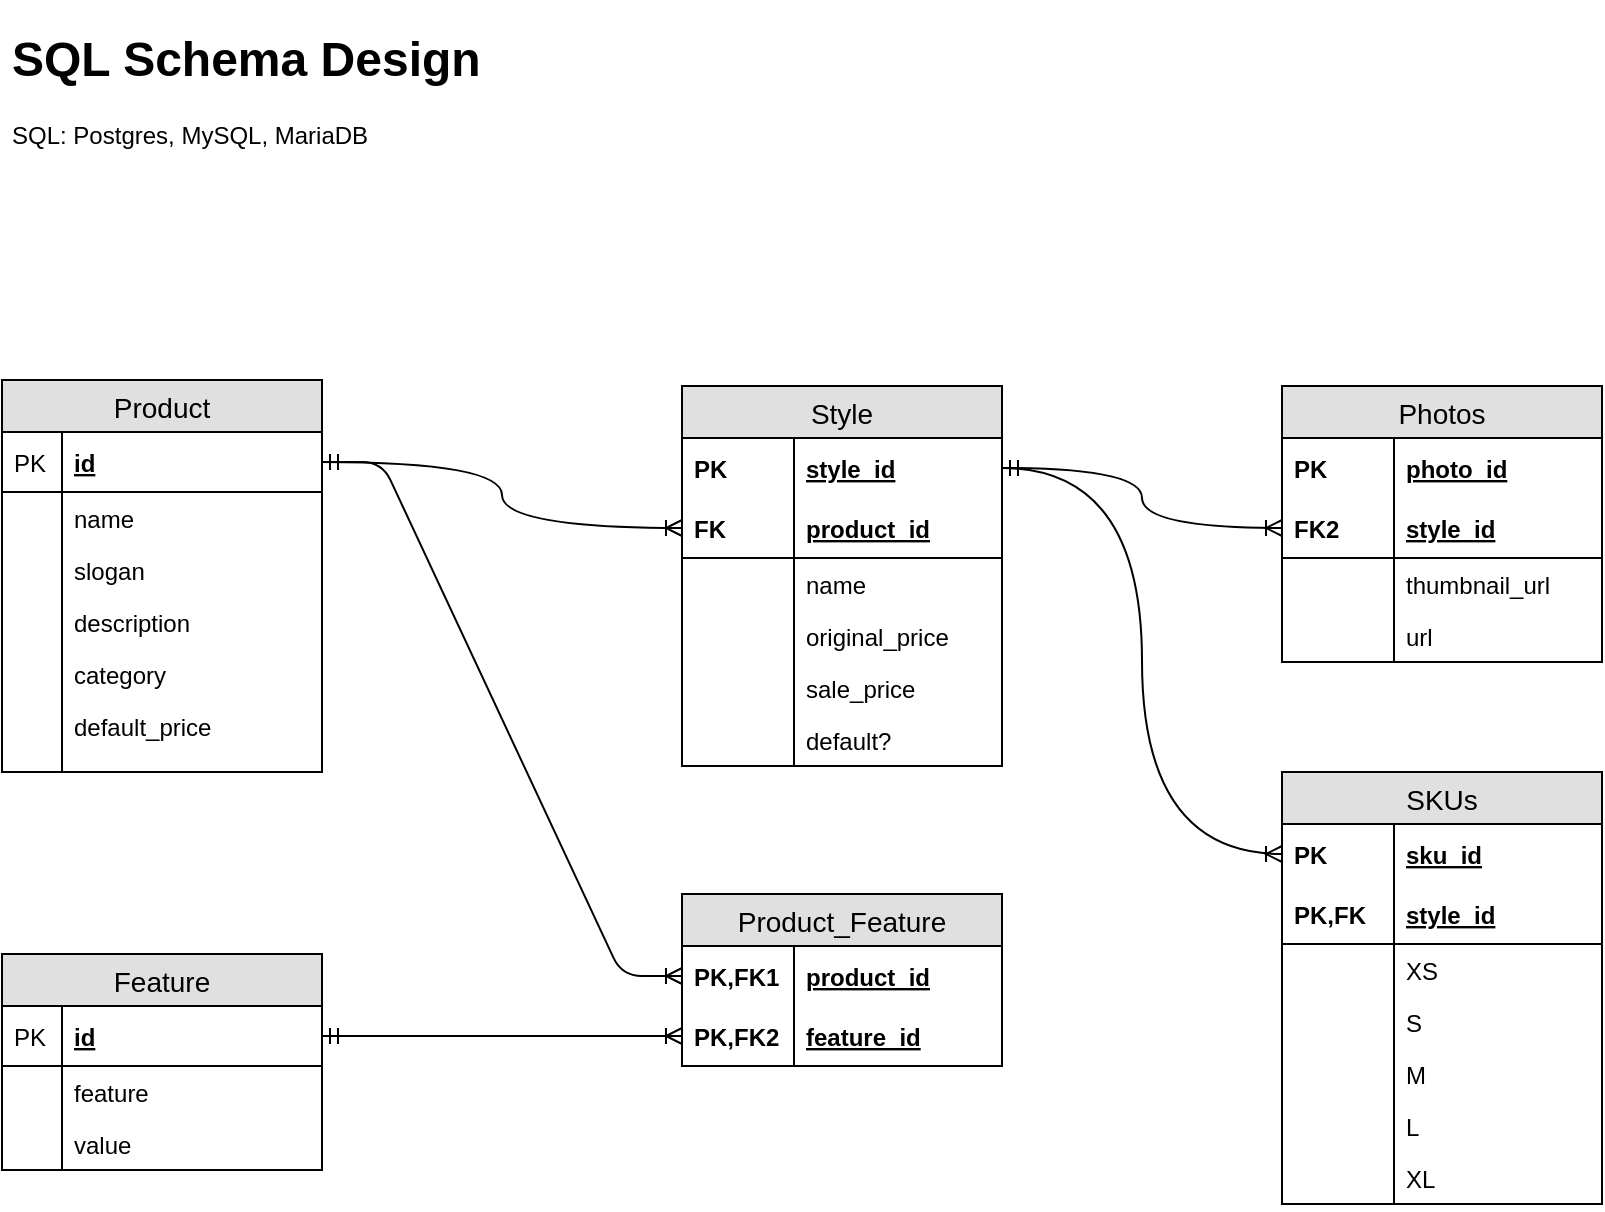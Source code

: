 <mxfile version="11.0.7" type="github"><diagram id="TIVP_XrBIzFT0ges4xfB" name="Page-1"><mxGraphModel dx="946" dy="516" grid="1" gridSize="10" guides="1" tooltips="1" connect="1" arrows="1" fold="1" page="1" pageScale="1" pageWidth="850" pageHeight="1100" math="0" shadow="0"><root><mxCell id="0"/><mxCell id="1" parent="0"/><mxCell id="KQjjP51uAvzfrRVnFi1h-1" value="&lt;h1&gt;SQL Schema Design&lt;/h1&gt;&lt;p&gt;SQL: Postgres, MySQL, MariaDB&lt;/p&gt;" style="text;html=1;strokeColor=none;fillColor=none;spacing=5;spacingTop=-20;whiteSpace=wrap;overflow=hidden;rounded=0;" vertex="1" parent="1"><mxGeometry x="40" y="40" width="440" height="120" as="geometry"/></mxCell><mxCell id="KQjjP51uAvzfrRVnFi1h-34" value="Product" style="swimlane;fontStyle=0;childLayout=stackLayout;horizontal=1;startSize=26;fillColor=#e0e0e0;horizontalStack=0;resizeParent=1;resizeParentMax=0;resizeLast=0;collapsible=1;marginBottom=0;swimlaneFillColor=#ffffff;align=center;fontSize=14;" vertex="1" parent="1"><mxGeometry x="40" y="220" width="160" height="196" as="geometry"/></mxCell><mxCell id="KQjjP51uAvzfrRVnFi1h-35" value="id" style="shape=partialRectangle;top=0;left=0;right=0;bottom=1;align=left;verticalAlign=middle;fillColor=none;spacingLeft=34;spacingRight=4;overflow=hidden;rotatable=0;points=[[0,0.5],[1,0.5]];portConstraint=eastwest;dropTarget=0;fontStyle=5;fontSize=12;" vertex="1" parent="KQjjP51uAvzfrRVnFi1h-34"><mxGeometry y="26" width="160" height="30" as="geometry"/></mxCell><mxCell id="KQjjP51uAvzfrRVnFi1h-36" value="PK" style="shape=partialRectangle;top=0;left=0;bottom=0;fillColor=none;align=left;verticalAlign=middle;spacingLeft=4;spacingRight=4;overflow=hidden;rotatable=0;points=[];portConstraint=eastwest;part=1;fontSize=12;" vertex="1" connectable="0" parent="KQjjP51uAvzfrRVnFi1h-35"><mxGeometry width="30" height="30" as="geometry"/></mxCell><mxCell id="KQjjP51uAvzfrRVnFi1h-37" value="name" style="shape=partialRectangle;top=0;left=0;right=0;bottom=0;align=left;verticalAlign=top;fillColor=none;spacingLeft=34;spacingRight=4;overflow=hidden;rotatable=0;points=[[0,0.5],[1,0.5]];portConstraint=eastwest;dropTarget=0;fontSize=12;" vertex="1" parent="KQjjP51uAvzfrRVnFi1h-34"><mxGeometry y="56" width="160" height="26" as="geometry"/></mxCell><mxCell id="KQjjP51uAvzfrRVnFi1h-38" value="" style="shape=partialRectangle;top=0;left=0;bottom=0;fillColor=none;align=left;verticalAlign=top;spacingLeft=4;spacingRight=4;overflow=hidden;rotatable=0;points=[];portConstraint=eastwest;part=1;fontSize=12;" vertex="1" connectable="0" parent="KQjjP51uAvzfrRVnFi1h-37"><mxGeometry width="30" height="26" as="geometry"/></mxCell><mxCell id="KQjjP51uAvzfrRVnFi1h-39" value="slogan" style="shape=partialRectangle;top=0;left=0;right=0;bottom=0;align=left;verticalAlign=top;fillColor=none;spacingLeft=34;spacingRight=4;overflow=hidden;rotatable=0;points=[[0,0.5],[1,0.5]];portConstraint=eastwest;dropTarget=0;fontSize=12;" vertex="1" parent="KQjjP51uAvzfrRVnFi1h-34"><mxGeometry y="82" width="160" height="26" as="geometry"/></mxCell><mxCell id="KQjjP51uAvzfrRVnFi1h-40" value="" style="shape=partialRectangle;top=0;left=0;bottom=0;fillColor=none;align=left;verticalAlign=top;spacingLeft=4;spacingRight=4;overflow=hidden;rotatable=0;points=[];portConstraint=eastwest;part=1;fontSize=12;" vertex="1" connectable="0" parent="KQjjP51uAvzfrRVnFi1h-39"><mxGeometry width="30" height="26" as="geometry"/></mxCell><mxCell id="KQjjP51uAvzfrRVnFi1h-41" value="description" style="shape=partialRectangle;top=0;left=0;right=0;bottom=0;align=left;verticalAlign=top;fillColor=none;spacingLeft=34;spacingRight=4;overflow=hidden;rotatable=0;points=[[0,0.5],[1,0.5]];portConstraint=eastwest;dropTarget=0;fontSize=12;" vertex="1" parent="KQjjP51uAvzfrRVnFi1h-34"><mxGeometry y="108" width="160" height="26" as="geometry"/></mxCell><mxCell id="KQjjP51uAvzfrRVnFi1h-42" value="" style="shape=partialRectangle;top=0;left=0;bottom=0;fillColor=none;align=left;verticalAlign=top;spacingLeft=4;spacingRight=4;overflow=hidden;rotatable=0;points=[];portConstraint=eastwest;part=1;fontSize=12;" vertex="1" connectable="0" parent="KQjjP51uAvzfrRVnFi1h-41"><mxGeometry width="30" height="26" as="geometry"/></mxCell><mxCell id="KQjjP51uAvzfrRVnFi1h-45" value="category" style="shape=partialRectangle;top=0;left=0;right=0;bottom=0;align=left;verticalAlign=top;fillColor=none;spacingLeft=34;spacingRight=4;overflow=hidden;rotatable=0;points=[[0,0.5],[1,0.5]];portConstraint=eastwest;dropTarget=0;fontSize=12;" vertex="1" parent="KQjjP51uAvzfrRVnFi1h-34"><mxGeometry y="134" width="160" height="26" as="geometry"/></mxCell><mxCell id="KQjjP51uAvzfrRVnFi1h-46" value="" style="shape=partialRectangle;top=0;left=0;bottom=0;fillColor=none;align=left;verticalAlign=top;spacingLeft=4;spacingRight=4;overflow=hidden;rotatable=0;points=[];portConstraint=eastwest;part=1;fontSize=12;" vertex="1" connectable="0" parent="KQjjP51uAvzfrRVnFi1h-45"><mxGeometry width="30" height="26" as="geometry"/></mxCell><mxCell id="KQjjP51uAvzfrRVnFi1h-47" value="default_price" style="shape=partialRectangle;top=0;left=0;right=0;bottom=0;align=left;verticalAlign=top;fillColor=none;spacingLeft=34;spacingRight=4;overflow=hidden;rotatable=0;points=[[0,0.5],[1,0.5]];portConstraint=eastwest;dropTarget=0;fontSize=12;" vertex="1" parent="KQjjP51uAvzfrRVnFi1h-34"><mxGeometry y="160" width="160" height="26" as="geometry"/></mxCell><mxCell id="KQjjP51uAvzfrRVnFi1h-48" value="" style="shape=partialRectangle;top=0;left=0;bottom=0;fillColor=none;align=left;verticalAlign=top;spacingLeft=4;spacingRight=4;overflow=hidden;rotatable=0;points=[];portConstraint=eastwest;part=1;fontSize=12;" vertex="1" connectable="0" parent="KQjjP51uAvzfrRVnFi1h-47"><mxGeometry width="30" height="26" as="geometry"/></mxCell><mxCell id="KQjjP51uAvzfrRVnFi1h-43" value="" style="shape=partialRectangle;top=0;left=0;right=0;bottom=0;align=left;verticalAlign=top;fillColor=none;spacingLeft=34;spacingRight=4;overflow=hidden;rotatable=0;points=[[0,0.5],[1,0.5]];portConstraint=eastwest;dropTarget=0;fontSize=12;" vertex="1" parent="KQjjP51uAvzfrRVnFi1h-34"><mxGeometry y="186" width="160" height="10" as="geometry"/></mxCell><mxCell id="KQjjP51uAvzfrRVnFi1h-44" value="" style="shape=partialRectangle;top=0;left=0;bottom=0;fillColor=none;align=left;verticalAlign=top;spacingLeft=4;spacingRight=4;overflow=hidden;rotatable=0;points=[];portConstraint=eastwest;part=1;fontSize=12;" vertex="1" connectable="0" parent="KQjjP51uAvzfrRVnFi1h-43"><mxGeometry width="30" height="10" as="geometry"/></mxCell><mxCell id="KQjjP51uAvzfrRVnFi1h-50" value="Product_Feature" style="swimlane;fontStyle=0;childLayout=stackLayout;horizontal=1;startSize=26;fillColor=#e0e0e0;horizontalStack=0;resizeParent=1;resizeParentMax=0;resizeLast=0;collapsible=1;marginBottom=0;swimlaneFillColor=#ffffff;align=center;fontSize=14;" vertex="1" parent="1"><mxGeometry x="380" y="477" width="160" height="86" as="geometry"/></mxCell><mxCell id="KQjjP51uAvzfrRVnFi1h-51" value="product_id" style="shape=partialRectangle;top=0;left=0;right=0;bottom=0;align=left;verticalAlign=middle;fillColor=none;spacingLeft=60;spacingRight=4;overflow=hidden;rotatable=0;points=[[0,0.5],[1,0.5]];portConstraint=eastwest;dropTarget=0;fontStyle=5;fontSize=12;" vertex="1" parent="KQjjP51uAvzfrRVnFi1h-50"><mxGeometry y="26" width="160" height="30" as="geometry"/></mxCell><mxCell id="KQjjP51uAvzfrRVnFi1h-52" value="PK,FK1" style="shape=partialRectangle;fontStyle=1;top=0;left=0;bottom=0;fillColor=none;align=left;verticalAlign=middle;spacingLeft=4;spacingRight=4;overflow=hidden;rotatable=0;points=[];portConstraint=eastwest;part=1;fontSize=12;" vertex="1" connectable="0" parent="KQjjP51uAvzfrRVnFi1h-51"><mxGeometry width="56" height="30" as="geometry"/></mxCell><mxCell id="KQjjP51uAvzfrRVnFi1h-53" value="feature_id" style="shape=partialRectangle;top=0;left=0;right=0;bottom=1;align=left;verticalAlign=middle;fillColor=none;spacingLeft=60;spacingRight=4;overflow=hidden;rotatable=0;points=[[0,0.5],[1,0.5]];portConstraint=eastwest;dropTarget=0;fontStyle=5;fontSize=12;" vertex="1" parent="KQjjP51uAvzfrRVnFi1h-50"><mxGeometry y="56" width="160" height="30" as="geometry"/></mxCell><mxCell id="KQjjP51uAvzfrRVnFi1h-54" value="PK,FK2" style="shape=partialRectangle;fontStyle=1;top=0;left=0;bottom=0;fillColor=none;align=left;verticalAlign=middle;spacingLeft=4;spacingRight=4;overflow=hidden;rotatable=0;points=[];portConstraint=eastwest;part=1;fontSize=12;" vertex="1" connectable="0" parent="KQjjP51uAvzfrRVnFi1h-53"><mxGeometry width="56" height="30" as="geometry"/></mxCell><mxCell id="KQjjP51uAvzfrRVnFi1h-57" value="Feature" style="swimlane;fontStyle=0;childLayout=stackLayout;horizontal=1;startSize=26;fillColor=#e0e0e0;horizontalStack=0;resizeParent=1;resizeParentMax=0;resizeLast=0;collapsible=1;marginBottom=0;swimlaneFillColor=#ffffff;align=center;fontSize=14;" vertex="1" parent="1"><mxGeometry x="40" y="507" width="160" height="108" as="geometry"/></mxCell><mxCell id="KQjjP51uAvzfrRVnFi1h-58" value="id" style="shape=partialRectangle;top=0;left=0;right=0;bottom=1;align=left;verticalAlign=middle;fillColor=none;spacingLeft=34;spacingRight=4;overflow=hidden;rotatable=0;points=[[0,0.5],[1,0.5]];portConstraint=eastwest;dropTarget=0;fontStyle=5;fontSize=12;" vertex="1" parent="KQjjP51uAvzfrRVnFi1h-57"><mxGeometry y="26" width="160" height="30" as="geometry"/></mxCell><mxCell id="KQjjP51uAvzfrRVnFi1h-59" value="PK" style="shape=partialRectangle;top=0;left=0;bottom=0;fillColor=none;align=left;verticalAlign=middle;spacingLeft=4;spacingRight=4;overflow=hidden;rotatable=0;points=[];portConstraint=eastwest;part=1;fontSize=12;" vertex="1" connectable="0" parent="KQjjP51uAvzfrRVnFi1h-58"><mxGeometry width="30" height="30" as="geometry"/></mxCell><mxCell id="KQjjP51uAvzfrRVnFi1h-60" value="feature" style="shape=partialRectangle;top=0;left=0;right=0;bottom=0;align=left;verticalAlign=top;fillColor=none;spacingLeft=34;spacingRight=4;overflow=hidden;rotatable=0;points=[[0,0.5],[1,0.5]];portConstraint=eastwest;dropTarget=0;fontSize=12;" vertex="1" parent="KQjjP51uAvzfrRVnFi1h-57"><mxGeometry y="56" width="160" height="26" as="geometry"/></mxCell><mxCell id="KQjjP51uAvzfrRVnFi1h-61" value="" style="shape=partialRectangle;top=0;left=0;bottom=0;fillColor=none;align=left;verticalAlign=top;spacingLeft=4;spacingRight=4;overflow=hidden;rotatable=0;points=[];portConstraint=eastwest;part=1;fontSize=12;" vertex="1" connectable="0" parent="KQjjP51uAvzfrRVnFi1h-60"><mxGeometry width="30" height="26" as="geometry"/></mxCell><mxCell id="KQjjP51uAvzfrRVnFi1h-62" value="value" style="shape=partialRectangle;top=0;left=0;right=0;bottom=0;align=left;verticalAlign=top;fillColor=none;spacingLeft=34;spacingRight=4;overflow=hidden;rotatable=0;points=[[0,0.5],[1,0.5]];portConstraint=eastwest;dropTarget=0;fontSize=12;" vertex="1" parent="KQjjP51uAvzfrRVnFi1h-57"><mxGeometry y="82" width="160" height="26" as="geometry"/></mxCell><mxCell id="KQjjP51uAvzfrRVnFi1h-63" value="" style="shape=partialRectangle;top=0;left=0;bottom=0;fillColor=none;align=left;verticalAlign=top;spacingLeft=4;spacingRight=4;overflow=hidden;rotatable=0;points=[];portConstraint=eastwest;part=1;fontSize=12;" vertex="1" connectable="0" parent="KQjjP51uAvzfrRVnFi1h-62"><mxGeometry width="30" height="26" as="geometry"/></mxCell><mxCell id="KQjjP51uAvzfrRVnFi1h-70" value="" style="edgeStyle=entityRelationEdgeStyle;fontSize=12;html=1;endArrow=ERoneToMany;startArrow=ERmandOne;entryX=0;entryY=0.5;entryDx=0;entryDy=0;exitX=1;exitY=0.5;exitDx=0;exitDy=0;" edge="1" parent="1" source="KQjjP51uAvzfrRVnFi1h-35" target="KQjjP51uAvzfrRVnFi1h-51"><mxGeometry width="100" height="100" relative="1" as="geometry"><mxPoint x="370" y="490" as="sourcePoint"/><mxPoint x="470" y="390" as="targetPoint"/></mxGeometry></mxCell><mxCell id="KQjjP51uAvzfrRVnFi1h-143" value="" style="edgeStyle=entityRelationEdgeStyle;fontSize=12;html=1;endArrow=ERoneToMany;startArrow=ERmandOne;entryX=0;entryY=0.5;entryDx=0;entryDy=0;exitX=1;exitY=0.5;exitDx=0;exitDy=0;" edge="1" parent="1" source="KQjjP51uAvzfrRVnFi1h-58" target="KQjjP51uAvzfrRVnFi1h-53"><mxGeometry width="100" height="100" relative="1" as="geometry"><mxPoint x="220" y="330" as="sourcePoint"/><mxPoint x="380" y="100" as="targetPoint"/></mxGeometry></mxCell><mxCell id="KQjjP51uAvzfrRVnFi1h-73" value="Style" style="swimlane;fontStyle=0;childLayout=stackLayout;horizontal=1;startSize=26;fillColor=#e0e0e0;horizontalStack=0;resizeParent=1;resizeParentMax=0;resizeLast=0;collapsible=1;marginBottom=0;swimlaneFillColor=#ffffff;align=center;fontSize=14;" vertex="1" parent="1"><mxGeometry x="380" y="223" width="160" height="190" as="geometry"/></mxCell><mxCell id="KQjjP51uAvzfrRVnFi1h-74" value="style_id" style="shape=partialRectangle;top=0;left=0;right=0;bottom=0;align=left;verticalAlign=middle;fillColor=none;spacingLeft=60;spacingRight=4;overflow=hidden;rotatable=0;points=[[0,0.5],[1,0.5]];portConstraint=eastwest;dropTarget=0;fontStyle=5;fontSize=12;" vertex="1" parent="KQjjP51uAvzfrRVnFi1h-73"><mxGeometry y="26" width="160" height="30" as="geometry"/></mxCell><mxCell id="KQjjP51uAvzfrRVnFi1h-75" value="PK" style="shape=partialRectangle;fontStyle=1;top=0;left=0;bottom=0;fillColor=none;align=left;verticalAlign=middle;spacingLeft=4;spacingRight=4;overflow=hidden;rotatable=0;points=[];portConstraint=eastwest;part=1;fontSize=12;" vertex="1" connectable="0" parent="KQjjP51uAvzfrRVnFi1h-74"><mxGeometry width="56" height="30" as="geometry"/></mxCell><mxCell id="KQjjP51uAvzfrRVnFi1h-76" value="product_id" style="shape=partialRectangle;top=0;left=0;right=0;bottom=1;align=left;verticalAlign=middle;fillColor=none;spacingLeft=60;spacingRight=4;overflow=hidden;rotatable=0;points=[[0,0.5],[1,0.5]];portConstraint=eastwest;dropTarget=0;fontStyle=5;fontSize=12;" vertex="1" parent="KQjjP51uAvzfrRVnFi1h-73"><mxGeometry y="56" width="160" height="30" as="geometry"/></mxCell><mxCell id="KQjjP51uAvzfrRVnFi1h-77" value="FK" style="shape=partialRectangle;fontStyle=1;top=0;left=0;bottom=0;fillColor=none;align=left;verticalAlign=middle;spacingLeft=4;spacingRight=4;overflow=hidden;rotatable=0;points=[];portConstraint=eastwest;part=1;fontSize=12;" vertex="1" connectable="0" parent="KQjjP51uAvzfrRVnFi1h-76"><mxGeometry width="56" height="30" as="geometry"/></mxCell><mxCell id="KQjjP51uAvzfrRVnFi1h-78" value="name" style="shape=partialRectangle;top=0;left=0;right=0;bottom=0;align=left;verticalAlign=top;fillColor=none;spacingLeft=60;spacingRight=4;overflow=hidden;rotatable=0;points=[[0,0.5],[1,0.5]];portConstraint=eastwest;dropTarget=0;fontSize=12;" vertex="1" parent="KQjjP51uAvzfrRVnFi1h-73"><mxGeometry y="86" width="160" height="26" as="geometry"/></mxCell><mxCell id="KQjjP51uAvzfrRVnFi1h-79" value="" style="shape=partialRectangle;top=0;left=0;bottom=0;fillColor=none;align=left;verticalAlign=top;spacingLeft=4;spacingRight=4;overflow=hidden;rotatable=0;points=[];portConstraint=eastwest;part=1;fontSize=12;" vertex="1" connectable="0" parent="KQjjP51uAvzfrRVnFi1h-78"><mxGeometry width="56" height="26" as="geometry"/></mxCell><mxCell id="KQjjP51uAvzfrRVnFi1h-80" value="original_price" style="shape=partialRectangle;top=0;left=0;right=0;bottom=0;align=left;verticalAlign=top;fillColor=none;spacingLeft=60;spacingRight=4;overflow=hidden;rotatable=0;points=[[0,0.5],[1,0.5]];portConstraint=eastwest;dropTarget=0;fontSize=12;" vertex="1" parent="KQjjP51uAvzfrRVnFi1h-73"><mxGeometry y="112" width="160" height="26" as="geometry"/></mxCell><mxCell id="KQjjP51uAvzfrRVnFi1h-81" value="" style="shape=partialRectangle;top=0;left=0;bottom=0;fillColor=none;align=left;verticalAlign=top;spacingLeft=4;spacingRight=4;overflow=hidden;rotatable=0;points=[];portConstraint=eastwest;part=1;fontSize=12;" vertex="1" connectable="0" parent="KQjjP51uAvzfrRVnFi1h-80"><mxGeometry width="56" height="26" as="geometry"/></mxCell><mxCell id="KQjjP51uAvzfrRVnFi1h-82" value="sale_price" style="shape=partialRectangle;top=0;left=0;right=0;bottom=0;align=left;verticalAlign=top;fillColor=none;spacingLeft=60;spacingRight=4;overflow=hidden;rotatable=0;points=[[0,0.5],[1,0.5]];portConstraint=eastwest;dropTarget=0;fontSize=12;" vertex="1" parent="KQjjP51uAvzfrRVnFi1h-73"><mxGeometry y="138" width="160" height="26" as="geometry"/></mxCell><mxCell id="KQjjP51uAvzfrRVnFi1h-83" value="" style="shape=partialRectangle;top=0;left=0;bottom=0;fillColor=none;align=left;verticalAlign=top;spacingLeft=4;spacingRight=4;overflow=hidden;rotatable=0;points=[];portConstraint=eastwest;part=1;fontSize=12;" vertex="1" connectable="0" parent="KQjjP51uAvzfrRVnFi1h-82"><mxGeometry width="56" height="26" as="geometry"/></mxCell><mxCell id="KQjjP51uAvzfrRVnFi1h-84" value="default?" style="shape=partialRectangle;top=0;left=0;right=0;bottom=0;align=left;verticalAlign=top;fillColor=none;spacingLeft=60;spacingRight=4;overflow=hidden;rotatable=0;points=[[0,0.5],[1,0.5]];portConstraint=eastwest;dropTarget=0;fontSize=12;" vertex="1" parent="KQjjP51uAvzfrRVnFi1h-73"><mxGeometry y="164" width="160" height="26" as="geometry"/></mxCell><mxCell id="KQjjP51uAvzfrRVnFi1h-85" value="" style="shape=partialRectangle;top=0;left=0;bottom=0;fillColor=none;align=left;verticalAlign=top;spacingLeft=4;spacingRight=4;overflow=hidden;rotatable=0;points=[];portConstraint=eastwest;part=1;fontSize=12;" vertex="1" connectable="0" parent="KQjjP51uAvzfrRVnFi1h-84"><mxGeometry width="56" height="26" as="geometry"/></mxCell><mxCell id="KQjjP51uAvzfrRVnFi1h-90" style="edgeStyle=orthogonalEdgeStyle;curved=1;rounded=0;orthogonalLoop=1;jettySize=auto;html=1;entryX=0;entryY=0.5;entryDx=0;entryDy=0;startArrow=ERmandOne;startFill=0;endArrow=ERoneToMany;endFill=0;" edge="1" parent="1" source="KQjjP51uAvzfrRVnFi1h-35" target="KQjjP51uAvzfrRVnFi1h-76"><mxGeometry relative="1" as="geometry"/></mxCell><mxCell id="KQjjP51uAvzfrRVnFi1h-91" style="edgeStyle=orthogonalEdgeStyle;curved=1;rounded=0;orthogonalLoop=1;jettySize=auto;html=1;startArrow=ERmandOne;startFill=0;endArrow=ERoneToMany;endFill=0;entryX=0;entryY=0.5;entryDx=0;entryDy=0;" edge="1" parent="1" source="KQjjP51uAvzfrRVnFi1h-74" target="KQjjP51uAvzfrRVnFi1h-108"><mxGeometry relative="1" as="geometry"><mxPoint x="680" y="613" as="targetPoint"/></mxGeometry></mxCell><mxCell id="KQjjP51uAvzfrRVnFi1h-105" value="Photos" style="swimlane;fontStyle=0;childLayout=stackLayout;horizontal=1;startSize=26;fillColor=#e0e0e0;horizontalStack=0;resizeParent=1;resizeParentMax=0;resizeLast=0;collapsible=1;marginBottom=0;swimlaneFillColor=#ffffff;align=center;fontSize=14;" vertex="1" parent="1"><mxGeometry x="680" y="223" width="160" height="138" as="geometry"/></mxCell><mxCell id="KQjjP51uAvzfrRVnFi1h-106" value="photo_id" style="shape=partialRectangle;top=0;left=0;right=0;bottom=0;align=left;verticalAlign=middle;fillColor=none;spacingLeft=60;spacingRight=4;overflow=hidden;rotatable=0;points=[[0,0.5],[1,0.5]];portConstraint=eastwest;dropTarget=0;fontStyle=5;fontSize=12;" vertex="1" parent="KQjjP51uAvzfrRVnFi1h-105"><mxGeometry y="26" width="160" height="30" as="geometry"/></mxCell><mxCell id="KQjjP51uAvzfrRVnFi1h-107" value="PK" style="shape=partialRectangle;fontStyle=1;top=0;left=0;bottom=0;fillColor=none;align=left;verticalAlign=middle;spacingLeft=4;spacingRight=4;overflow=hidden;rotatable=0;points=[];portConstraint=eastwest;part=1;fontSize=12;" vertex="1" connectable="0" parent="KQjjP51uAvzfrRVnFi1h-106"><mxGeometry width="56" height="30" as="geometry"/></mxCell><mxCell id="KQjjP51uAvzfrRVnFi1h-108" value="style_id" style="shape=partialRectangle;top=0;left=0;right=0;bottom=1;align=left;verticalAlign=middle;fillColor=none;spacingLeft=60;spacingRight=4;overflow=hidden;rotatable=0;points=[[0,0.5],[1,0.5]];portConstraint=eastwest;dropTarget=0;fontStyle=5;fontSize=12;" vertex="1" parent="KQjjP51uAvzfrRVnFi1h-105"><mxGeometry y="56" width="160" height="30" as="geometry"/></mxCell><mxCell id="KQjjP51uAvzfrRVnFi1h-109" value="FK2" style="shape=partialRectangle;fontStyle=1;top=0;left=0;bottom=0;fillColor=none;align=left;verticalAlign=middle;spacingLeft=4;spacingRight=4;overflow=hidden;rotatable=0;points=[];portConstraint=eastwest;part=1;fontSize=12;" vertex="1" connectable="0" parent="KQjjP51uAvzfrRVnFi1h-108"><mxGeometry width="56" height="30" as="geometry"/></mxCell><mxCell id="KQjjP51uAvzfrRVnFi1h-110" value="thumbnail_url" style="shape=partialRectangle;top=0;left=0;right=0;bottom=0;align=left;verticalAlign=top;fillColor=none;spacingLeft=60;spacingRight=4;overflow=hidden;rotatable=0;points=[[0,0.5],[1,0.5]];portConstraint=eastwest;dropTarget=0;fontSize=12;" vertex="1" parent="KQjjP51uAvzfrRVnFi1h-105"><mxGeometry y="86" width="160" height="26" as="geometry"/></mxCell><mxCell id="KQjjP51uAvzfrRVnFi1h-111" value="" style="shape=partialRectangle;top=0;left=0;bottom=0;fillColor=none;align=left;verticalAlign=top;spacingLeft=4;spacingRight=4;overflow=hidden;rotatable=0;points=[];portConstraint=eastwest;part=1;fontSize=12;" vertex="1" connectable="0" parent="KQjjP51uAvzfrRVnFi1h-110"><mxGeometry width="56" height="26" as="geometry"/></mxCell><mxCell id="KQjjP51uAvzfrRVnFi1h-114" value="url" style="shape=partialRectangle;top=0;left=0;right=0;bottom=0;align=left;verticalAlign=top;fillColor=none;spacingLeft=60;spacingRight=4;overflow=hidden;rotatable=0;points=[[0,0.5],[1,0.5]];portConstraint=eastwest;dropTarget=0;fontSize=12;" vertex="1" parent="KQjjP51uAvzfrRVnFi1h-105"><mxGeometry y="112" width="160" height="26" as="geometry"/></mxCell><mxCell id="KQjjP51uAvzfrRVnFi1h-115" value="" style="shape=partialRectangle;top=0;left=0;bottom=0;fillColor=none;align=left;verticalAlign=top;spacingLeft=4;spacingRight=4;overflow=hidden;rotatable=0;points=[];portConstraint=eastwest;part=1;fontSize=12;" vertex="1" connectable="0" parent="KQjjP51uAvzfrRVnFi1h-114"><mxGeometry width="56" height="26" as="geometry"/></mxCell><mxCell id="KQjjP51uAvzfrRVnFi1h-116" style="edgeStyle=orthogonalEdgeStyle;curved=1;rounded=0;orthogonalLoop=1;jettySize=auto;html=1;startArrow=ERmandOne;startFill=0;endArrow=ERoneToMany;endFill=0;entryX=0;entryY=0.5;entryDx=0;entryDy=0;" edge="1" parent="1" source="KQjjP51uAvzfrRVnFi1h-74" target="KQjjP51uAvzfrRVnFi1h-129"><mxGeometry relative="1" as="geometry"><mxPoint x="700" y="680" as="targetPoint"/></mxGeometry></mxCell><mxCell id="KQjjP51uAvzfrRVnFi1h-128" value="SKUs" style="swimlane;fontStyle=0;childLayout=stackLayout;horizontal=1;startSize=26;fillColor=#e0e0e0;horizontalStack=0;resizeParent=1;resizeParentMax=0;resizeLast=0;collapsible=1;marginBottom=0;swimlaneFillColor=#ffffff;align=center;fontSize=14;" vertex="1" parent="1"><mxGeometry x="680" y="416" width="160" height="216" as="geometry"/></mxCell><mxCell id="KQjjP51uAvzfrRVnFi1h-129" value="sku_id" style="shape=partialRectangle;top=0;left=0;right=0;bottom=0;align=left;verticalAlign=middle;fillColor=none;spacingLeft=60;spacingRight=4;overflow=hidden;rotatable=0;points=[[0,0.5],[1,0.5]];portConstraint=eastwest;dropTarget=0;fontStyle=5;fontSize=12;" vertex="1" parent="KQjjP51uAvzfrRVnFi1h-128"><mxGeometry y="26" width="160" height="30" as="geometry"/></mxCell><mxCell id="KQjjP51uAvzfrRVnFi1h-130" value="PK" style="shape=partialRectangle;fontStyle=1;top=0;left=0;bottom=0;fillColor=none;align=left;verticalAlign=middle;spacingLeft=4;spacingRight=4;overflow=hidden;rotatable=0;points=[];portConstraint=eastwest;part=1;fontSize=12;" vertex="1" connectable="0" parent="KQjjP51uAvzfrRVnFi1h-129"><mxGeometry width="56" height="30" as="geometry"/></mxCell><mxCell id="KQjjP51uAvzfrRVnFi1h-131" value="style_id" style="shape=partialRectangle;top=0;left=0;right=0;bottom=1;align=left;verticalAlign=middle;fillColor=none;spacingLeft=60;spacingRight=4;overflow=hidden;rotatable=0;points=[[0,0.5],[1,0.5]];portConstraint=eastwest;dropTarget=0;fontStyle=5;fontSize=12;" vertex="1" parent="KQjjP51uAvzfrRVnFi1h-128"><mxGeometry y="56" width="160" height="30" as="geometry"/></mxCell><mxCell id="KQjjP51uAvzfrRVnFi1h-132" value="PK,FK" style="shape=partialRectangle;fontStyle=1;top=0;left=0;bottom=0;fillColor=none;align=left;verticalAlign=middle;spacingLeft=4;spacingRight=4;overflow=hidden;rotatable=0;points=[];portConstraint=eastwest;part=1;fontSize=12;" vertex="1" connectable="0" parent="KQjjP51uAvzfrRVnFi1h-131"><mxGeometry width="56" height="30" as="geometry"/></mxCell><mxCell id="KQjjP51uAvzfrRVnFi1h-133" value="XS" style="shape=partialRectangle;top=0;left=0;right=0;bottom=0;align=left;verticalAlign=top;fillColor=none;spacingLeft=60;spacingRight=4;overflow=hidden;rotatable=0;points=[[0,0.5],[1,0.5]];portConstraint=eastwest;dropTarget=0;fontSize=12;" vertex="1" parent="KQjjP51uAvzfrRVnFi1h-128"><mxGeometry y="86" width="160" height="26" as="geometry"/></mxCell><mxCell id="KQjjP51uAvzfrRVnFi1h-134" value="" style="shape=partialRectangle;top=0;left=0;bottom=0;fillColor=none;align=left;verticalAlign=top;spacingLeft=4;spacingRight=4;overflow=hidden;rotatable=0;points=[];portConstraint=eastwest;part=1;fontSize=12;" vertex="1" connectable="0" parent="KQjjP51uAvzfrRVnFi1h-133"><mxGeometry width="56" height="26" as="geometry"/></mxCell><mxCell id="KQjjP51uAvzfrRVnFi1h-135" value="S" style="shape=partialRectangle;top=0;left=0;right=0;bottom=0;align=left;verticalAlign=top;fillColor=none;spacingLeft=60;spacingRight=4;overflow=hidden;rotatable=0;points=[[0,0.5],[1,0.5]];portConstraint=eastwest;dropTarget=0;fontSize=12;" vertex="1" parent="KQjjP51uAvzfrRVnFi1h-128"><mxGeometry y="112" width="160" height="26" as="geometry"/></mxCell><mxCell id="KQjjP51uAvzfrRVnFi1h-136" value="" style="shape=partialRectangle;top=0;left=0;bottom=0;fillColor=none;align=left;verticalAlign=top;spacingLeft=4;spacingRight=4;overflow=hidden;rotatable=0;points=[];portConstraint=eastwest;part=1;fontSize=12;" vertex="1" connectable="0" parent="KQjjP51uAvzfrRVnFi1h-135"><mxGeometry width="56" height="26" as="geometry"/></mxCell><mxCell id="KQjjP51uAvzfrRVnFi1h-137" value="M" style="shape=partialRectangle;top=0;left=0;right=0;bottom=0;align=left;verticalAlign=top;fillColor=none;spacingLeft=60;spacingRight=4;overflow=hidden;rotatable=0;points=[[0,0.5],[1,0.5]];portConstraint=eastwest;dropTarget=0;fontSize=12;" vertex="1" parent="KQjjP51uAvzfrRVnFi1h-128"><mxGeometry y="138" width="160" height="26" as="geometry"/></mxCell><mxCell id="KQjjP51uAvzfrRVnFi1h-138" value="" style="shape=partialRectangle;top=0;left=0;bottom=0;fillColor=none;align=left;verticalAlign=top;spacingLeft=4;spacingRight=4;overflow=hidden;rotatable=0;points=[];portConstraint=eastwest;part=1;fontSize=12;" vertex="1" connectable="0" parent="KQjjP51uAvzfrRVnFi1h-137"><mxGeometry width="56" height="26" as="geometry"/></mxCell><mxCell id="KQjjP51uAvzfrRVnFi1h-139" value="L" style="shape=partialRectangle;top=0;left=0;right=0;bottom=0;align=left;verticalAlign=top;fillColor=none;spacingLeft=60;spacingRight=4;overflow=hidden;rotatable=0;points=[[0,0.5],[1,0.5]];portConstraint=eastwest;dropTarget=0;fontSize=12;" vertex="1" parent="KQjjP51uAvzfrRVnFi1h-128"><mxGeometry y="164" width="160" height="26" as="geometry"/></mxCell><mxCell id="KQjjP51uAvzfrRVnFi1h-140" value="" style="shape=partialRectangle;top=0;left=0;bottom=0;fillColor=none;align=left;verticalAlign=top;spacingLeft=4;spacingRight=4;overflow=hidden;rotatable=0;points=[];portConstraint=eastwest;part=1;fontSize=12;" vertex="1" connectable="0" parent="KQjjP51uAvzfrRVnFi1h-139"><mxGeometry width="56" height="26" as="geometry"/></mxCell><mxCell id="KQjjP51uAvzfrRVnFi1h-141" value="XL" style="shape=partialRectangle;top=0;left=0;right=0;bottom=0;align=left;verticalAlign=top;fillColor=none;spacingLeft=60;spacingRight=4;overflow=hidden;rotatable=0;points=[[0,0.5],[1,0.5]];portConstraint=eastwest;dropTarget=0;fontSize=12;" vertex="1" parent="KQjjP51uAvzfrRVnFi1h-128"><mxGeometry y="190" width="160" height="26" as="geometry"/></mxCell><mxCell id="KQjjP51uAvzfrRVnFi1h-142" value="" style="shape=partialRectangle;top=0;left=0;bottom=0;fillColor=none;align=left;verticalAlign=top;spacingLeft=4;spacingRight=4;overflow=hidden;rotatable=0;points=[];portConstraint=eastwest;part=1;fontSize=12;" vertex="1" connectable="0" parent="KQjjP51uAvzfrRVnFi1h-141"><mxGeometry width="56" height="26" as="geometry"/></mxCell></root></mxGraphModel></diagram></mxfile>